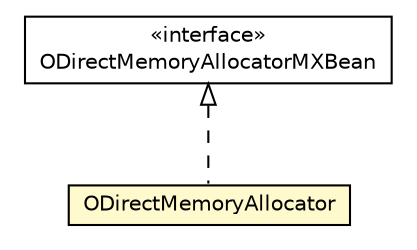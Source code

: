#!/usr/local/bin/dot
#
# Class diagram 
# Generated by UMLGraph version R5_6-24-gf6e263 (http://www.umlgraph.org/)
#

digraph G {
	edge [fontname="Helvetica",fontsize=10,labelfontname="Helvetica",labelfontsize=10];
	node [fontname="Helvetica",fontsize=10,shape=plaintext];
	nodesep=0.25;
	ranksep=0.5;
	// com.orientechnologies.common.directmemory.ODirectMemoryAllocator
	c2714402 [label=<<table title="com.orientechnologies.common.directmemory.ODirectMemoryAllocator" border="0" cellborder="1" cellspacing="0" cellpadding="2" port="p" bgcolor="lemonChiffon" href="./ODirectMemoryAllocator.html">
		<tr><td><table border="0" cellspacing="0" cellpadding="1">
<tr><td align="center" balign="center"> ODirectMemoryAllocator </td></tr>
		</table></td></tr>
		</table>>, URL="./ODirectMemoryAllocator.html", fontname="Helvetica", fontcolor="black", fontsize=10.0];
	// com.orientechnologies.common.directmemory.ODirectMemoryAllocatorMXBean
	c2714403 [label=<<table title="com.orientechnologies.common.directmemory.ODirectMemoryAllocatorMXBean" border="0" cellborder="1" cellspacing="0" cellpadding="2" port="p" href="./ODirectMemoryAllocatorMXBean.html">
		<tr><td><table border="0" cellspacing="0" cellpadding="1">
<tr><td align="center" balign="center"> &#171;interface&#187; </td></tr>
<tr><td align="center" balign="center"> ODirectMemoryAllocatorMXBean </td></tr>
		</table></td></tr>
		</table>>, URL="./ODirectMemoryAllocatorMXBean.html", fontname="Helvetica", fontcolor="black", fontsize=10.0];
	//com.orientechnologies.common.directmemory.ODirectMemoryAllocator implements com.orientechnologies.common.directmemory.ODirectMemoryAllocatorMXBean
	c2714403:p -> c2714402:p [dir=back,arrowtail=empty,style=dashed];
}

